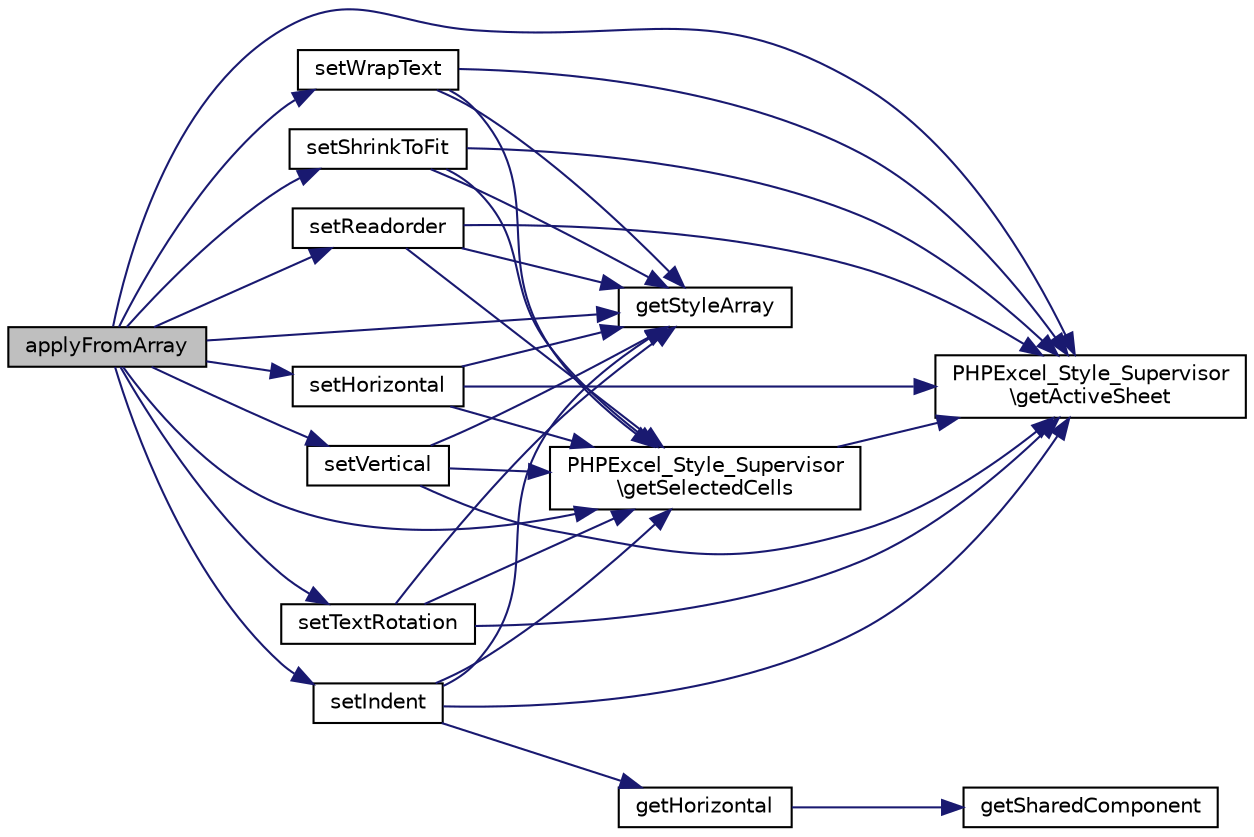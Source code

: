 digraph "applyFromArray"
{
  edge [fontname="Helvetica",fontsize="10",labelfontname="Helvetica",labelfontsize="10"];
  node [fontname="Helvetica",fontsize="10",shape=record];
  rankdir="LR";
  Node2 [label="applyFromArray",height=0.2,width=0.4,color="black", fillcolor="grey75", style="filled", fontcolor="black"];
  Node2 -> Node3 [color="midnightblue",fontsize="10",style="solid",fontname="Helvetica"];
  Node3 [label="PHPExcel_Style_Supervisor\l\\getActiveSheet",height=0.2,width=0.4,color="black", fillcolor="white", style="filled",URL="$class_p_h_p_excel___style___supervisor.html#aec8f52691db1a69bb76b089bdae0c8e6"];
  Node2 -> Node4 [color="midnightblue",fontsize="10",style="solid",fontname="Helvetica"];
  Node4 [label="PHPExcel_Style_Supervisor\l\\getSelectedCells",height=0.2,width=0.4,color="black", fillcolor="white", style="filled",URL="$class_p_h_p_excel___style___supervisor.html#ab17aa77ef10e750a08120fbf6f965eb2"];
  Node4 -> Node3 [color="midnightblue",fontsize="10",style="solid",fontname="Helvetica"];
  Node2 -> Node5 [color="midnightblue",fontsize="10",style="solid",fontname="Helvetica"];
  Node5 [label="getStyleArray",height=0.2,width=0.4,color="black", fillcolor="white", style="filled",URL="$class_p_h_p_excel___style___alignment.html#af6c54f6a9dcec97e4b2e1bf4fb4d9092"];
  Node2 -> Node6 [color="midnightblue",fontsize="10",style="solid",fontname="Helvetica"];
  Node6 [label="setHorizontal",height=0.2,width=0.4,color="black", fillcolor="white", style="filled",URL="$class_p_h_p_excel___style___alignment.html#a40dbe1adde5bbe53fc55e656dd239ddf"];
  Node6 -> Node5 [color="midnightblue",fontsize="10",style="solid",fontname="Helvetica"];
  Node6 -> Node3 [color="midnightblue",fontsize="10",style="solid",fontname="Helvetica"];
  Node6 -> Node4 [color="midnightblue",fontsize="10",style="solid",fontname="Helvetica"];
  Node2 -> Node7 [color="midnightblue",fontsize="10",style="solid",fontname="Helvetica"];
  Node7 [label="setVertical",height=0.2,width=0.4,color="black", fillcolor="white", style="filled",URL="$class_p_h_p_excel___style___alignment.html#a663177654f1a09a40b0e3654e9cbd867"];
  Node7 -> Node5 [color="midnightblue",fontsize="10",style="solid",fontname="Helvetica"];
  Node7 -> Node3 [color="midnightblue",fontsize="10",style="solid",fontname="Helvetica"];
  Node7 -> Node4 [color="midnightblue",fontsize="10",style="solid",fontname="Helvetica"];
  Node2 -> Node8 [color="midnightblue",fontsize="10",style="solid",fontname="Helvetica"];
  Node8 [label="setTextRotation",height=0.2,width=0.4,color="black", fillcolor="white", style="filled",URL="$class_p_h_p_excel___style___alignment.html#af87096d294fda3bae4c7f4d6c69ef64a"];
  Node8 -> Node5 [color="midnightblue",fontsize="10",style="solid",fontname="Helvetica"];
  Node8 -> Node3 [color="midnightblue",fontsize="10",style="solid",fontname="Helvetica"];
  Node8 -> Node4 [color="midnightblue",fontsize="10",style="solid",fontname="Helvetica"];
  Node2 -> Node9 [color="midnightblue",fontsize="10",style="solid",fontname="Helvetica"];
  Node9 [label="setWrapText",height=0.2,width=0.4,color="black", fillcolor="white", style="filled",URL="$class_p_h_p_excel___style___alignment.html#a224c074fa2958412ffb2c9d141d7d154"];
  Node9 -> Node5 [color="midnightblue",fontsize="10",style="solid",fontname="Helvetica"];
  Node9 -> Node3 [color="midnightblue",fontsize="10",style="solid",fontname="Helvetica"];
  Node9 -> Node4 [color="midnightblue",fontsize="10",style="solid",fontname="Helvetica"];
  Node2 -> Node10 [color="midnightblue",fontsize="10",style="solid",fontname="Helvetica"];
  Node10 [label="setShrinkToFit",height=0.2,width=0.4,color="black", fillcolor="white", style="filled",URL="$class_p_h_p_excel___style___alignment.html#a874e05447179c1cd15e864f4e9d43ab7"];
  Node10 -> Node5 [color="midnightblue",fontsize="10",style="solid",fontname="Helvetica"];
  Node10 -> Node3 [color="midnightblue",fontsize="10",style="solid",fontname="Helvetica"];
  Node10 -> Node4 [color="midnightblue",fontsize="10",style="solid",fontname="Helvetica"];
  Node2 -> Node11 [color="midnightblue",fontsize="10",style="solid",fontname="Helvetica"];
  Node11 [label="setIndent",height=0.2,width=0.4,color="black", fillcolor="white", style="filled",URL="$class_p_h_p_excel___style___alignment.html#a695d090aa64188c1ea1d8a16773942d4"];
  Node11 -> Node12 [color="midnightblue",fontsize="10",style="solid",fontname="Helvetica"];
  Node12 [label="getHorizontal",height=0.2,width=0.4,color="black", fillcolor="white", style="filled",URL="$class_p_h_p_excel___style___alignment.html#a4f6993457027c2e85be7d4aa9c3c1c7c"];
  Node12 -> Node13 [color="midnightblue",fontsize="10",style="solid",fontname="Helvetica"];
  Node13 [label="getSharedComponent",height=0.2,width=0.4,color="black", fillcolor="white", style="filled",URL="$class_p_h_p_excel___style___alignment.html#a49e6e514d1dce7982e6864942bcb1f5d"];
  Node11 -> Node5 [color="midnightblue",fontsize="10",style="solid",fontname="Helvetica"];
  Node11 -> Node3 [color="midnightblue",fontsize="10",style="solid",fontname="Helvetica"];
  Node11 -> Node4 [color="midnightblue",fontsize="10",style="solid",fontname="Helvetica"];
  Node2 -> Node14 [color="midnightblue",fontsize="10",style="solid",fontname="Helvetica"];
  Node14 [label="setReadorder",height=0.2,width=0.4,color="black", fillcolor="white", style="filled",URL="$class_p_h_p_excel___style___alignment.html#a18eb0dcf0c60a265727ff694088cd258"];
  Node14 -> Node5 [color="midnightblue",fontsize="10",style="solid",fontname="Helvetica"];
  Node14 -> Node3 [color="midnightblue",fontsize="10",style="solid",fontname="Helvetica"];
  Node14 -> Node4 [color="midnightblue",fontsize="10",style="solid",fontname="Helvetica"];
}

